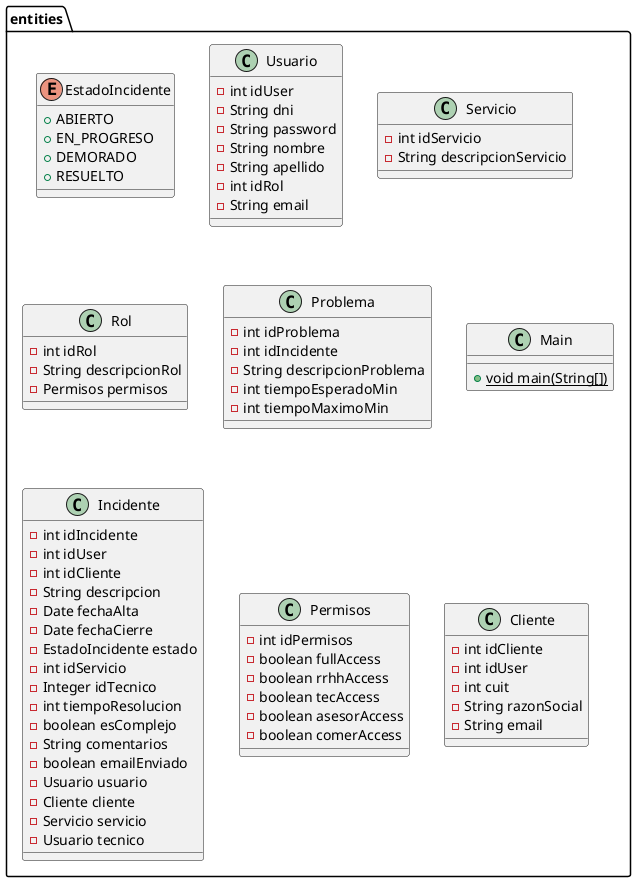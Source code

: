 @startuml
enum entities.EstadoIncidente {
+  ABIERTO
+  EN_PROGRESO
+  DEMORADO
+  RESUELTO
}
class entities.Usuario {
- int idUser
- String dni
- String password
- String nombre
- String apellido
- int idRol
- String email
}
class entities.Servicio {
- int idServicio
- String descripcionServicio
}
class entities.Rol {
- int idRol
- String descripcionRol
- Permisos permisos
}
class entities.Problema {
- int idProblema
- int idIncidente
- String descripcionProblema
- int tiempoEsperadoMin
- int tiempoMaximoMin
}
class entities.Main {
+ {static} void main(String[])
}
class entities.Incidente {
- int idIncidente
- int idUser
- int idCliente
- String descripcion
- Date fechaAlta
- Date fechaCierre
- EstadoIncidente estado
- int idServicio
- Integer idTecnico
- int tiempoResolucion
- boolean esComplejo
- String comentarios
- boolean emailEnviado
- Usuario usuario
- Cliente cliente
- Servicio servicio
- Usuario tecnico
}
class entities.Permisos {
- int idPermisos
- boolean fullAccess
- boolean rrhhAccess
- boolean tecAccess
- boolean asesorAccess
- boolean comerAccess
}
class entities.Cliente {
- int idCliente
- int idUser
- int cuit
- String razonSocial
- String email
}
@enduml